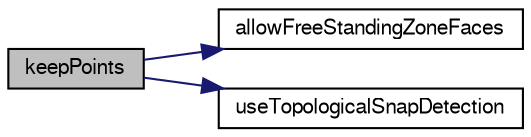 digraph "keepPoints"
{
  bgcolor="transparent";
  edge [fontname="FreeSans",fontsize="10",labelfontname="FreeSans",labelfontsize="10"];
  node [fontname="FreeSans",fontsize="10",shape=record];
  rankdir="LR";
  Node324 [label="keepPoints",height=0.2,width=0.4,color="black", fillcolor="grey75", style="filled", fontcolor="black"];
  Node324 -> Node325 [color="midnightblue",fontsize="10",style="solid",fontname="FreeSans"];
  Node325 [label="allowFreeStandingZoneFaces",height=0.2,width=0.4,color="black",URL="$a24638.html#abd530b1f125d219751b531ae0115c131",tooltip="Are zone faces allowed only inbetween different cell zones. "];
  Node324 -> Node326 [color="midnightblue",fontsize="10",style="solid",fontname="FreeSans"];
  Node326 [label="useTopologicalSnapDetection",height=0.2,width=0.4,color="black",URL="$a24638.html#a49a8ed76ac3b0b050e04b0a3fddc498e",tooltip="Use old topology based problem-cell removal. "];
}
